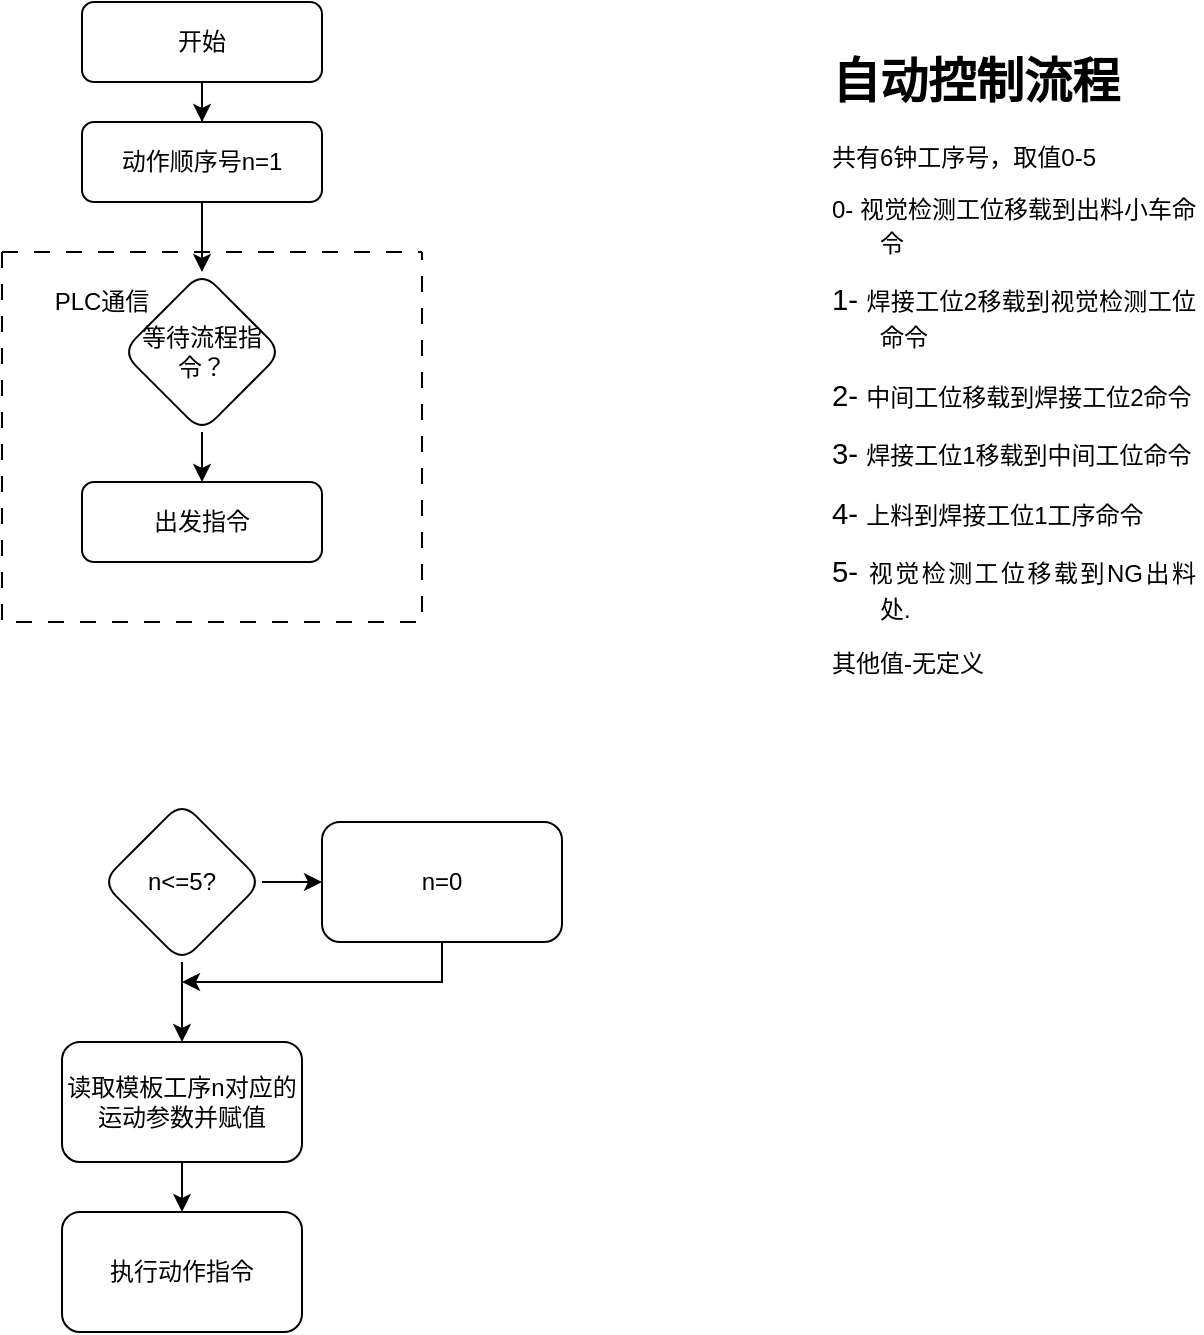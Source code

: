 <mxfile version="21.3.3" type="github">
  <diagram id="C5RBs43oDa-KdzZeNtuy" name="Page-1">
    <mxGraphModel dx="623" dy="503" grid="1" gridSize="10" guides="1" tooltips="1" connect="1" arrows="1" fold="1" page="1" pageScale="1" pageWidth="827" pageHeight="1169" math="0" shadow="0">
      <root>
        <mxCell id="WIyWlLk6GJQsqaUBKTNV-0" />
        <mxCell id="WIyWlLk6GJQsqaUBKTNV-1" parent="WIyWlLk6GJQsqaUBKTNV-0" />
        <mxCell id="u9uHfp1kI_pTbxwr263I-2" value="" style="edgeStyle=orthogonalEdgeStyle;rounded=0;orthogonalLoop=1;jettySize=auto;html=1;" edge="1" parent="WIyWlLk6GJQsqaUBKTNV-1" source="WIyWlLk6GJQsqaUBKTNV-3" target="u9uHfp1kI_pTbxwr263I-1">
          <mxGeometry relative="1" as="geometry" />
        </mxCell>
        <mxCell id="WIyWlLk6GJQsqaUBKTNV-3" value="开始" style="rounded=1;whiteSpace=wrap;html=1;fontSize=12;glass=0;strokeWidth=1;shadow=0;" parent="WIyWlLk6GJQsqaUBKTNV-1" vertex="1">
          <mxGeometry x="130" y="10" width="120" height="40" as="geometry" />
        </mxCell>
        <mxCell id="u9uHfp1kI_pTbxwr263I-7" value="" style="edgeStyle=orthogonalEdgeStyle;rounded=0;orthogonalLoop=1;jettySize=auto;html=1;" edge="1" parent="WIyWlLk6GJQsqaUBKTNV-1" source="u9uHfp1kI_pTbxwr263I-1" target="u9uHfp1kI_pTbxwr263I-6">
          <mxGeometry relative="1" as="geometry" />
        </mxCell>
        <mxCell id="u9uHfp1kI_pTbxwr263I-1" value="动作顺序号n=1" style="rounded=1;whiteSpace=wrap;html=1;fontSize=12;glass=0;strokeWidth=1;shadow=0;" vertex="1" parent="WIyWlLk6GJQsqaUBKTNV-1">
          <mxGeometry x="130" y="70" width="120" height="40" as="geometry" />
        </mxCell>
        <mxCell id="u9uHfp1kI_pTbxwr263I-10" value="" style="swimlane;startSize=0;dashed=1;dashPattern=8 8;" vertex="1" parent="WIyWlLk6GJQsqaUBKTNV-1">
          <mxGeometry x="90" y="135" width="210" height="185" as="geometry">
            <mxRectangle x="90" y="135" width="50" height="40" as="alternateBounds" />
          </mxGeometry>
        </mxCell>
        <mxCell id="u9uHfp1kI_pTbxwr263I-11" value="PLC通信" style="text;html=1;strokeColor=none;fillColor=none;align=center;verticalAlign=middle;whiteSpace=wrap;rounded=0;" vertex="1" parent="u9uHfp1kI_pTbxwr263I-10">
          <mxGeometry x="20" y="10" width="60" height="30" as="geometry" />
        </mxCell>
        <mxCell id="u9uHfp1kI_pTbxwr263I-35" style="edgeStyle=orthogonalEdgeStyle;rounded=0;orthogonalLoop=1;jettySize=auto;html=1;entryX=0.5;entryY=0;entryDx=0;entryDy=0;" edge="1" parent="u9uHfp1kI_pTbxwr263I-10" source="u9uHfp1kI_pTbxwr263I-6" target="u9uHfp1kI_pTbxwr263I-36">
          <mxGeometry relative="1" as="geometry">
            <mxPoint x="280" y="125" as="targetPoint" />
          </mxGeometry>
        </mxCell>
        <mxCell id="u9uHfp1kI_pTbxwr263I-6" value="等待流程指令？" style="rhombus;whiteSpace=wrap;html=1;rounded=1;glass=0;strokeWidth=1;shadow=0;" vertex="1" parent="u9uHfp1kI_pTbxwr263I-10">
          <mxGeometry x="60" y="10" width="80" height="80" as="geometry" />
        </mxCell>
        <mxCell id="u9uHfp1kI_pTbxwr263I-36" value="出发指令" style="rounded=1;whiteSpace=wrap;html=1;fontSize=12;glass=0;strokeWidth=1;shadow=0;" vertex="1" parent="u9uHfp1kI_pTbxwr263I-10">
          <mxGeometry x="40" y="115" width="120" height="40" as="geometry" />
        </mxCell>
        <mxCell id="u9uHfp1kI_pTbxwr263I-12" value="&lt;h1&gt;自动控制流程&lt;/h1&gt;&lt;div&gt;共有6钟工序号，取值0-5&lt;/div&gt;&lt;div&gt;&lt;p style=&quot;margin-left:18.0pt;text-indent:-18.0pt;mso-char-indent-count:0.0;&lt;br/&gt;mso-pagination:none;text-align:justify;text-justify:inter-ideograph;&lt;br/&gt;mso-list:l0 level1 lfo1;&quot; align=&quot;justify&quot; class=&quot;15&quot;&gt;0-&amp;nbsp;视觉检测工位移载到出料小车命令&lt;span style=&quot;font-size: 11pt;&quot;&gt;&lt;/span&gt;&lt;/p&gt;&lt;p style=&quot;margin-left:18.0pt;text-indent:-18.0pt;mso-char-indent-count:0.0;&lt;br/&gt;mso-pagination:none;text-align:justify;text-justify:inter-ideograph;&lt;br/&gt;mso-list:l0 level1 lfo1;&quot; align=&quot;justify&quot; class=&quot;15&quot;&gt;&lt;span style=&quot;font-size: 11pt;&quot;&gt;1-&amp;nbsp;&lt;/span&gt;焊接工位2移载到视觉检测工位命令&lt;span style=&quot;font-size: 11pt;&quot;&gt;&lt;/span&gt;&lt;/p&gt;&lt;p style=&quot;margin-left:18.0pt;text-indent:-18.0pt;mso-char-indent-count:0.0;&lt;br/&gt;mso-pagination:none;text-align:justify;text-justify:inter-ideograph;&lt;br/&gt;mso-list:l0 level1 lfo1;&quot; align=&quot;justify&quot; class=&quot;15&quot;&gt;&lt;span style=&quot;font-size: 11pt;&quot;&gt;2-&amp;nbsp;&lt;/span&gt;中间工位移载到焊接工位2命令&lt;span style=&quot;font-size: 11pt;&quot;&gt;&lt;/span&gt;&lt;/p&gt;&lt;p style=&quot;margin-left:18.0pt;text-indent:-18.0pt;mso-char-indent-count:0.0;&lt;br/&gt;mso-pagination:none;text-align:justify;text-justify:inter-ideograph;&lt;br/&gt;mso-list:l0 level1 lfo1;&quot; align=&quot;justify&quot; class=&quot;15&quot;&gt;&lt;span style=&quot;font-size: 11pt;&quot;&gt;3-&amp;nbsp;&lt;/span&gt;焊接工位1移载到中间工位命令&lt;span style=&quot;font-size: 11pt;&quot;&gt;&lt;/span&gt;&lt;/p&gt;&lt;p style=&quot;margin-left:18.0pt;text-indent:-18.0pt;mso-char-indent-count:0.0;&lt;br/&gt;mso-pagination:none;text-align:justify;text-justify:inter-ideograph;&lt;br/&gt;mso-list:l0 level1 lfo1;&quot; align=&quot;justify&quot; class=&quot;15&quot;&gt;&lt;span style=&quot;font-size: 11pt;&quot;&gt;4-&amp;nbsp;&lt;/span&gt;上料到焊接工位1工序命令&lt;span style=&quot;font-size: 11pt;&quot;&gt;&lt;/span&gt;&lt;/p&gt;&lt;p style=&quot;margin-left:18.0pt;text-indent:-18.0pt;mso-char-indent-count:0.0;&lt;br/&gt;mso-pagination:none;text-align:justify;text-justify:inter-ideograph;&lt;br/&gt;mso-list:l0 level1 lfo1;&quot; align=&quot;justify&quot; class=&quot;15&quot;&gt;&lt;span style=&quot;font-size: 11pt;&quot;&gt;5-&amp;nbsp;&lt;/span&gt;视觉检测工位移载到NG出料处.&lt;span style=&quot;font-size: 11pt;&quot;&gt;&lt;/span&gt;&lt;/p&gt;&lt;p class=&quot;MsoNormal&quot;&gt;&lt;font style=&quot;&quot;&gt;其他值&lt;/font&gt;&lt;font style=&quot;&quot;&gt;-&lt;/font&gt;&lt;font style=&quot;&quot;&gt;无定义&lt;/font&gt;&lt;/p&gt;&lt;/div&gt;" style="text;html=1;strokeColor=none;fillColor=none;spacing=5;spacingTop=-20;whiteSpace=wrap;overflow=hidden;rounded=0;" vertex="1" parent="WIyWlLk6GJQsqaUBKTNV-1">
          <mxGeometry x="500" y="30" width="190" height="330" as="geometry" />
        </mxCell>
        <mxCell id="u9uHfp1kI_pTbxwr263I-16" value="" style="edgeStyle=orthogonalEdgeStyle;rounded=0;orthogonalLoop=1;jettySize=auto;html=1;" edge="1" parent="WIyWlLk6GJQsqaUBKTNV-1" source="u9uHfp1kI_pTbxwr263I-13" target="u9uHfp1kI_pTbxwr263I-15">
          <mxGeometry relative="1" as="geometry" />
        </mxCell>
        <mxCell id="u9uHfp1kI_pTbxwr263I-18" value="" style="edgeStyle=orthogonalEdgeStyle;rounded=0;orthogonalLoop=1;jettySize=auto;html=1;" edge="1" parent="WIyWlLk6GJQsqaUBKTNV-1" source="u9uHfp1kI_pTbxwr263I-13" target="u9uHfp1kI_pTbxwr263I-17">
          <mxGeometry relative="1" as="geometry" />
        </mxCell>
        <mxCell id="u9uHfp1kI_pTbxwr263I-13" value="n&amp;lt;=5?" style="rhombus;whiteSpace=wrap;html=1;rounded=1;glass=0;strokeWidth=1;shadow=0;" vertex="1" parent="WIyWlLk6GJQsqaUBKTNV-1">
          <mxGeometry x="140" y="410" width="80" height="80" as="geometry" />
        </mxCell>
        <mxCell id="u9uHfp1kI_pTbxwr263I-21" value="" style="edgeStyle=orthogonalEdgeStyle;rounded=0;orthogonalLoop=1;jettySize=auto;html=1;" edge="1" parent="WIyWlLk6GJQsqaUBKTNV-1" source="u9uHfp1kI_pTbxwr263I-15" target="u9uHfp1kI_pTbxwr263I-20">
          <mxGeometry relative="1" as="geometry" />
        </mxCell>
        <mxCell id="u9uHfp1kI_pTbxwr263I-15" value="读取模板工序n对应的运动参数并赋值" style="whiteSpace=wrap;html=1;rounded=1;glass=0;strokeWidth=1;shadow=0;" vertex="1" parent="WIyWlLk6GJQsqaUBKTNV-1">
          <mxGeometry x="120" y="530" width="120" height="60" as="geometry" />
        </mxCell>
        <mxCell id="u9uHfp1kI_pTbxwr263I-19" style="edgeStyle=orthogonalEdgeStyle;rounded=0;orthogonalLoop=1;jettySize=auto;html=1;" edge="1" parent="WIyWlLk6GJQsqaUBKTNV-1" source="u9uHfp1kI_pTbxwr263I-17">
          <mxGeometry relative="1" as="geometry">
            <mxPoint x="180" y="500" as="targetPoint" />
            <Array as="points">
              <mxPoint x="310" y="500" />
            </Array>
          </mxGeometry>
        </mxCell>
        <mxCell id="u9uHfp1kI_pTbxwr263I-17" value="n=0" style="whiteSpace=wrap;html=1;rounded=1;glass=0;strokeWidth=1;shadow=0;" vertex="1" parent="WIyWlLk6GJQsqaUBKTNV-1">
          <mxGeometry x="250" y="420" width="120" height="60" as="geometry" />
        </mxCell>
        <mxCell id="u9uHfp1kI_pTbxwr263I-20" value="执行动作指令" style="whiteSpace=wrap;html=1;rounded=1;glass=0;strokeWidth=1;shadow=0;" vertex="1" parent="WIyWlLk6GJQsqaUBKTNV-1">
          <mxGeometry x="120" y="615" width="120" height="60" as="geometry" />
        </mxCell>
      </root>
    </mxGraphModel>
  </diagram>
</mxfile>
